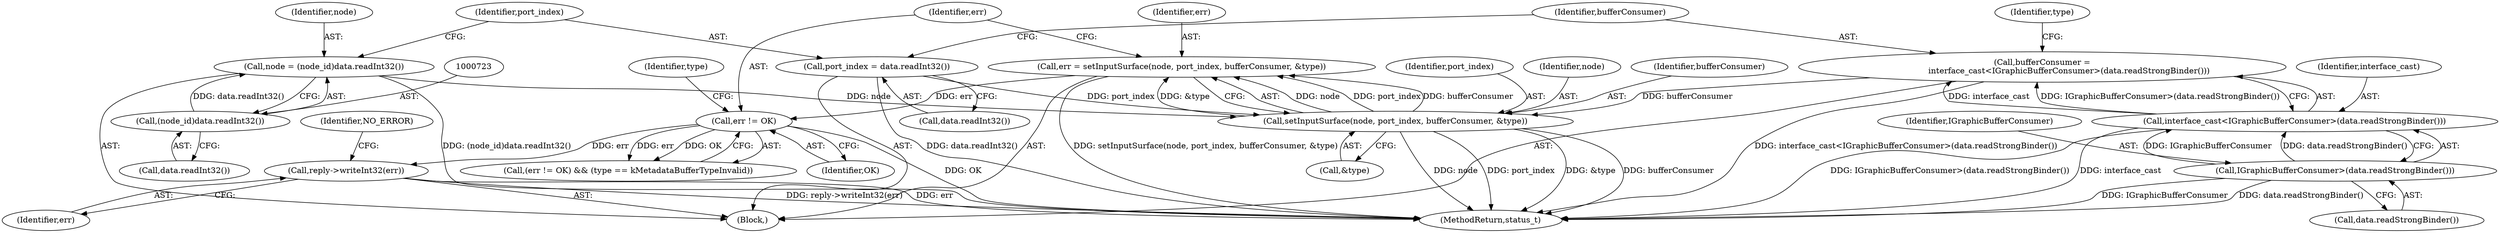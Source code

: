 digraph "0_Android_8d87321b704cb3f88e8cae668937d001fd63d5e3@API" {
"1000764" [label="(Call,reply->writeInt32(err))"];
"1000752" [label="(Call,err != OK)"];
"1000742" [label="(Call,err = setInputSurface(node, port_index, bufferConsumer, &type))"];
"1000744" [label="(Call,setInputSurface(node, port_index, bufferConsumer, &type))"];
"1000720" [label="(Call,node = (node_id)data.readInt32())"];
"1000722" [label="(Call,(node_id)data.readInt32())"];
"1000726" [label="(Call,port_index = data.readInt32())"];
"1000730" [label="(Call,bufferConsumer =\n                     interface_cast<IGraphicBufferConsumer>(data.readStrongBinder()))"];
"1000732" [label="(Call,interface_cast<IGraphicBufferConsumer>(data.readStrongBinder()))"];
"1000734" [label="(Call,IGraphicBufferConsumer>(data.readStrongBinder()))"];
"1000734" [label="(Call,IGraphicBufferConsumer>(data.readStrongBinder()))"];
"1001207" [label="(MethodReturn,status_t)"];
"1000753" [label="(Identifier,err)"];
"1000733" [label="(Identifier,interface_cast)"];
"1000735" [label="(Identifier,IGraphicBufferConsumer)"];
"1000748" [label="(Call,&type)"];
"1000742" [label="(Call,err = setInputSurface(node, port_index, bufferConsumer, &type))"];
"1000743" [label="(Identifier,err)"];
"1000732" [label="(Call,interface_cast<IGraphicBufferConsumer>(data.readStrongBinder()))"];
"1000756" [label="(Identifier,type)"];
"1000746" [label="(Identifier,port_index)"];
"1000726" [label="(Call,port_index = data.readInt32())"];
"1000754" [label="(Identifier,OK)"];
"1000727" [label="(Identifier,port_index)"];
"1000728" [label="(Call,data.readInt32())"];
"1000739" [label="(Identifier,type)"];
"1000714" [label="(Block,)"];
"1000722" [label="(Call,(node_id)data.readInt32())"];
"1000764" [label="(Call,reply->writeInt32(err))"];
"1000720" [label="(Call,node = (node_id)data.readInt32())"];
"1000736" [label="(Call,data.readStrongBinder())"];
"1000724" [label="(Call,data.readInt32())"];
"1000767" [label="(Identifier,NO_ERROR)"];
"1000731" [label="(Identifier,bufferConsumer)"];
"1000745" [label="(Identifier,node)"];
"1000765" [label="(Identifier,err)"];
"1000752" [label="(Call,err != OK)"];
"1000747" [label="(Identifier,bufferConsumer)"];
"1000730" [label="(Call,bufferConsumer =\n                     interface_cast<IGraphicBufferConsumer>(data.readStrongBinder()))"];
"1000721" [label="(Identifier,node)"];
"1000751" [label="(Call,(err != OK) && (type == kMetadataBufferTypeInvalid))"];
"1000744" [label="(Call,setInputSurface(node, port_index, bufferConsumer, &type))"];
"1000764" -> "1000714"  [label="AST: "];
"1000764" -> "1000765"  [label="CFG: "];
"1000765" -> "1000764"  [label="AST: "];
"1000767" -> "1000764"  [label="CFG: "];
"1000764" -> "1001207"  [label="DDG: reply->writeInt32(err)"];
"1000764" -> "1001207"  [label="DDG: err"];
"1000752" -> "1000764"  [label="DDG: err"];
"1000752" -> "1000751"  [label="AST: "];
"1000752" -> "1000754"  [label="CFG: "];
"1000753" -> "1000752"  [label="AST: "];
"1000754" -> "1000752"  [label="AST: "];
"1000756" -> "1000752"  [label="CFG: "];
"1000751" -> "1000752"  [label="CFG: "];
"1000752" -> "1001207"  [label="DDG: OK"];
"1000752" -> "1000751"  [label="DDG: err"];
"1000752" -> "1000751"  [label="DDG: OK"];
"1000742" -> "1000752"  [label="DDG: err"];
"1000742" -> "1000714"  [label="AST: "];
"1000742" -> "1000744"  [label="CFG: "];
"1000743" -> "1000742"  [label="AST: "];
"1000744" -> "1000742"  [label="AST: "];
"1000753" -> "1000742"  [label="CFG: "];
"1000742" -> "1001207"  [label="DDG: setInputSurface(node, port_index, bufferConsumer, &type)"];
"1000744" -> "1000742"  [label="DDG: node"];
"1000744" -> "1000742"  [label="DDG: port_index"];
"1000744" -> "1000742"  [label="DDG: bufferConsumer"];
"1000744" -> "1000742"  [label="DDG: &type"];
"1000744" -> "1000748"  [label="CFG: "];
"1000745" -> "1000744"  [label="AST: "];
"1000746" -> "1000744"  [label="AST: "];
"1000747" -> "1000744"  [label="AST: "];
"1000748" -> "1000744"  [label="AST: "];
"1000744" -> "1001207"  [label="DDG: &type"];
"1000744" -> "1001207"  [label="DDG: bufferConsumer"];
"1000744" -> "1001207"  [label="DDG: node"];
"1000744" -> "1001207"  [label="DDG: port_index"];
"1000720" -> "1000744"  [label="DDG: node"];
"1000726" -> "1000744"  [label="DDG: port_index"];
"1000730" -> "1000744"  [label="DDG: bufferConsumer"];
"1000720" -> "1000714"  [label="AST: "];
"1000720" -> "1000722"  [label="CFG: "];
"1000721" -> "1000720"  [label="AST: "];
"1000722" -> "1000720"  [label="AST: "];
"1000727" -> "1000720"  [label="CFG: "];
"1000720" -> "1001207"  [label="DDG: (node_id)data.readInt32()"];
"1000722" -> "1000720"  [label="DDG: data.readInt32()"];
"1000722" -> "1000724"  [label="CFG: "];
"1000723" -> "1000722"  [label="AST: "];
"1000724" -> "1000722"  [label="AST: "];
"1000726" -> "1000714"  [label="AST: "];
"1000726" -> "1000728"  [label="CFG: "];
"1000727" -> "1000726"  [label="AST: "];
"1000728" -> "1000726"  [label="AST: "];
"1000731" -> "1000726"  [label="CFG: "];
"1000726" -> "1001207"  [label="DDG: data.readInt32()"];
"1000730" -> "1000714"  [label="AST: "];
"1000730" -> "1000732"  [label="CFG: "];
"1000731" -> "1000730"  [label="AST: "];
"1000732" -> "1000730"  [label="AST: "];
"1000739" -> "1000730"  [label="CFG: "];
"1000730" -> "1001207"  [label="DDG: interface_cast<IGraphicBufferConsumer>(data.readStrongBinder())"];
"1000732" -> "1000730"  [label="DDG: interface_cast"];
"1000732" -> "1000730"  [label="DDG: IGraphicBufferConsumer>(data.readStrongBinder())"];
"1000732" -> "1000734"  [label="CFG: "];
"1000733" -> "1000732"  [label="AST: "];
"1000734" -> "1000732"  [label="AST: "];
"1000732" -> "1001207"  [label="DDG: IGraphicBufferConsumer>(data.readStrongBinder())"];
"1000732" -> "1001207"  [label="DDG: interface_cast"];
"1000734" -> "1000732"  [label="DDG: IGraphicBufferConsumer"];
"1000734" -> "1000732"  [label="DDG: data.readStrongBinder()"];
"1000734" -> "1000736"  [label="CFG: "];
"1000735" -> "1000734"  [label="AST: "];
"1000736" -> "1000734"  [label="AST: "];
"1000734" -> "1001207"  [label="DDG: IGraphicBufferConsumer"];
"1000734" -> "1001207"  [label="DDG: data.readStrongBinder()"];
}
